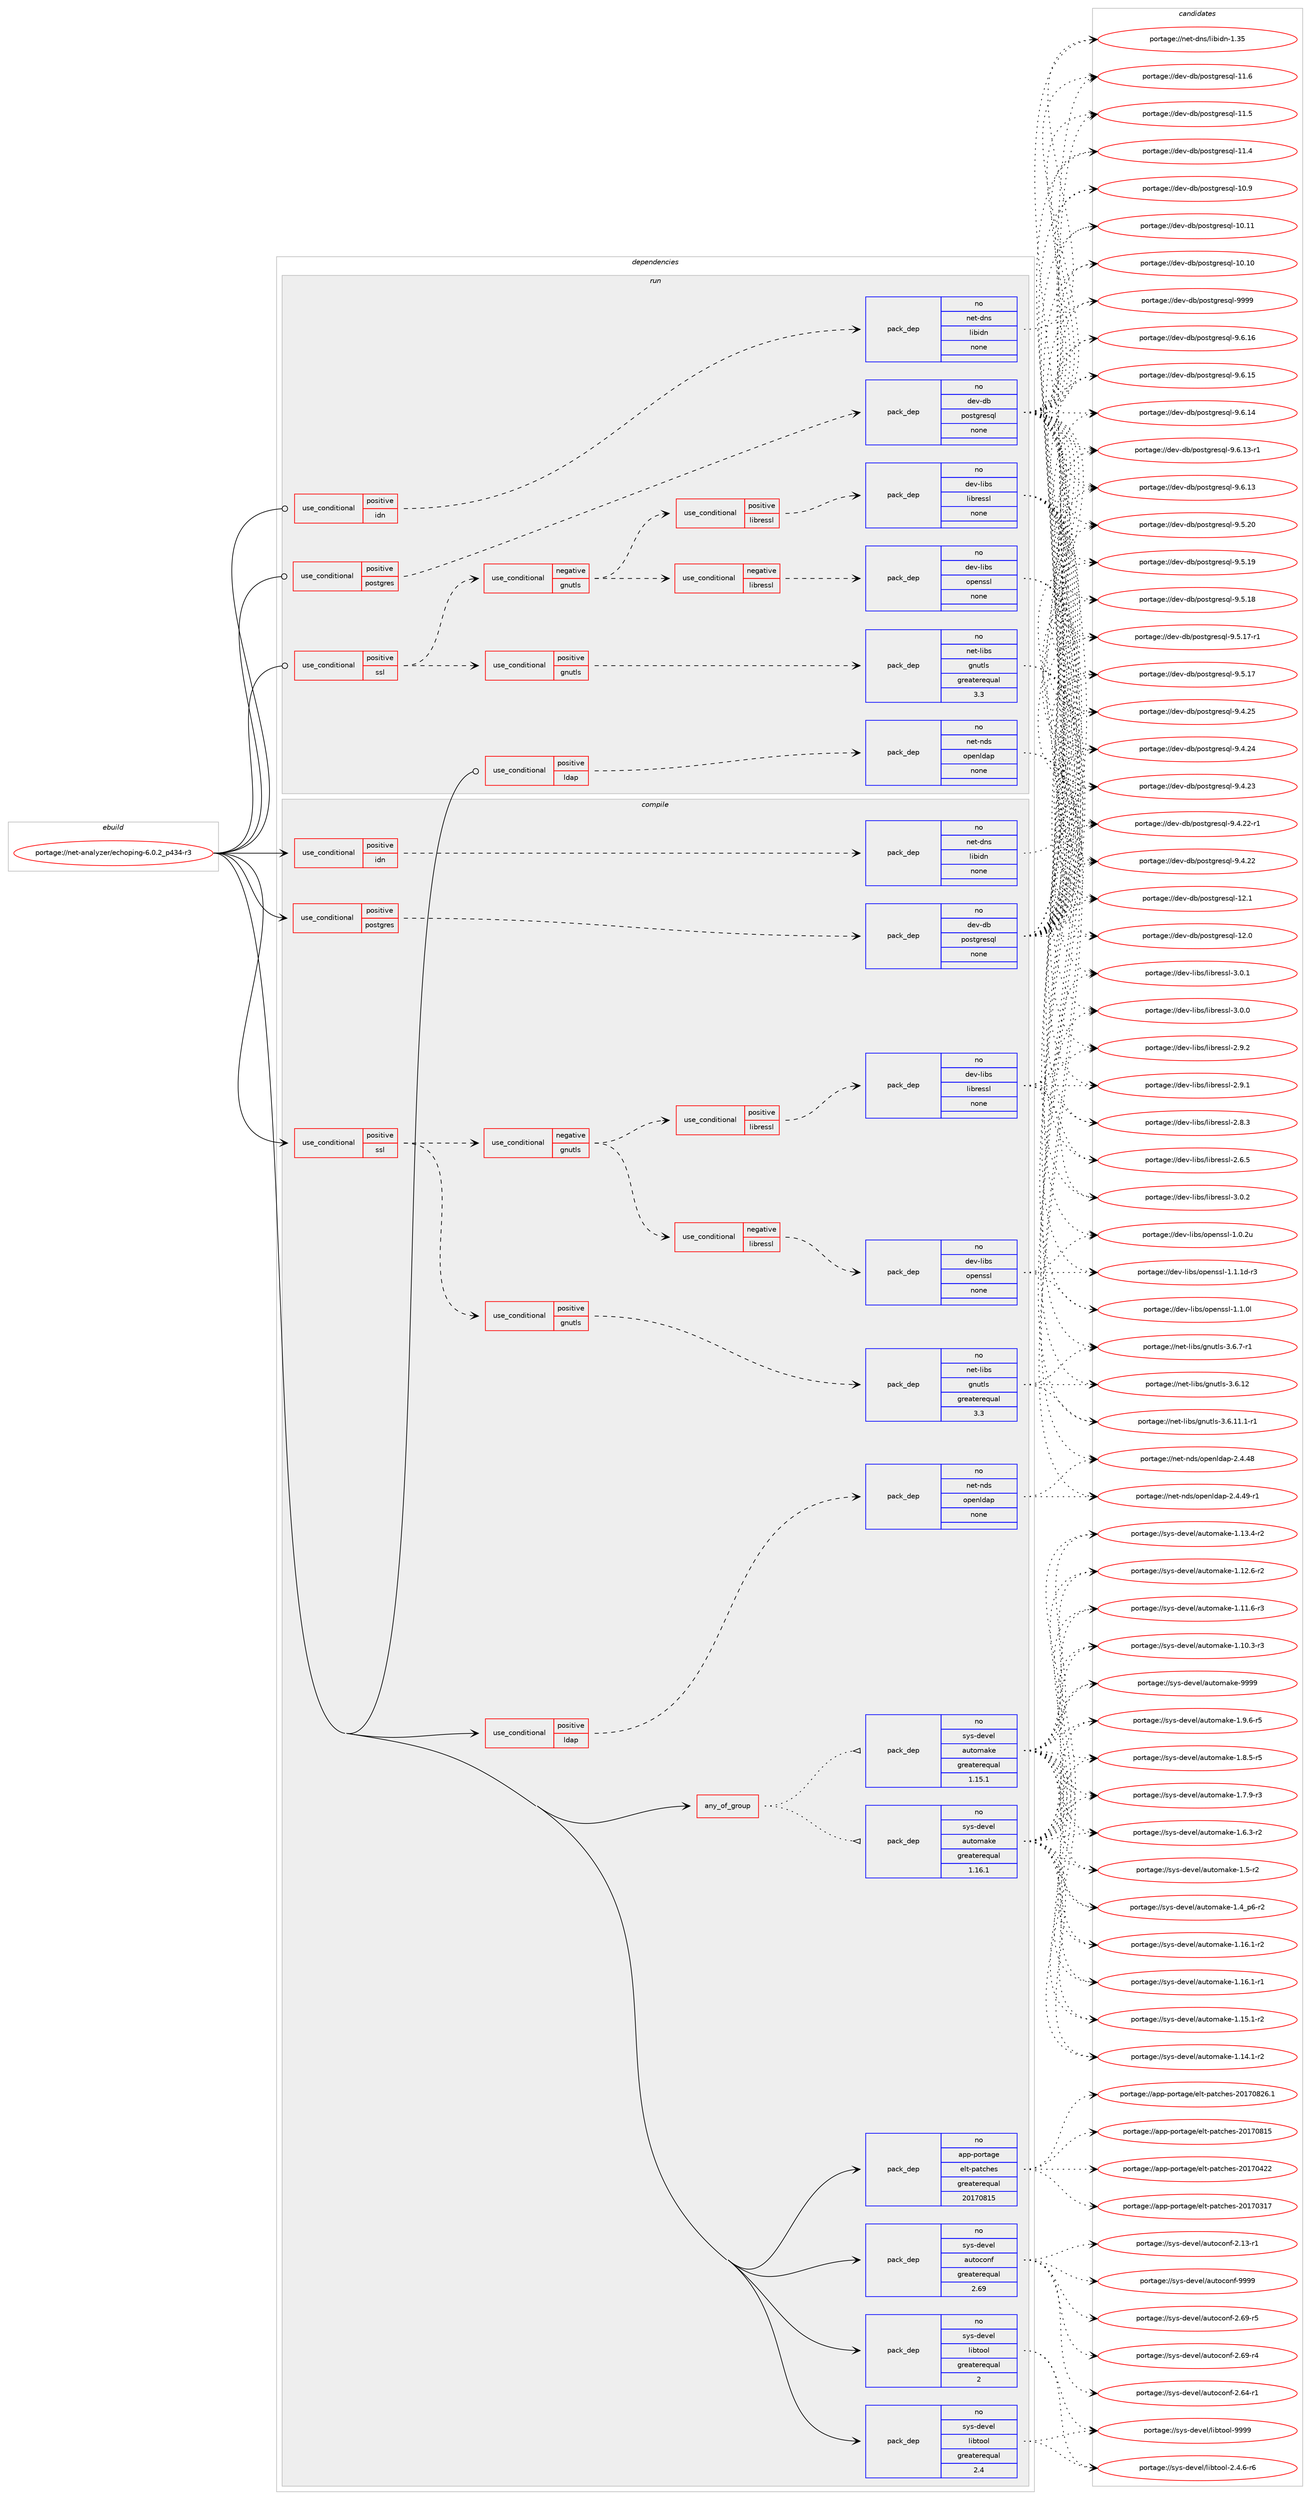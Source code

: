 digraph prolog {

# *************
# Graph options
# *************

newrank=true;
concentrate=true;
compound=true;
graph [rankdir=LR,fontname=Helvetica,fontsize=10,ranksep=1.5];#, ranksep=2.5, nodesep=0.2];
edge  [arrowhead=vee];
node  [fontname=Helvetica,fontsize=10];

# **********
# The ebuild
# **********

subgraph cluster_leftcol {
color=gray;
rank=same;
label=<<i>ebuild</i>>;
id [label="portage://net-analyzer/echoping-6.0.2_p434-r3", color=red, width=4, href="../net-analyzer/echoping-6.0.2_p434-r3.svg"];
}

# ****************
# The dependencies
# ****************

subgraph cluster_midcol {
color=gray;
label=<<i>dependencies</i>>;
subgraph cluster_compile {
fillcolor="#eeeeee";
style=filled;
label=<<i>compile</i>>;
subgraph any2492 {
dependency163246 [label=<<TABLE BORDER="0" CELLBORDER="1" CELLSPACING="0" CELLPADDING="4"><TR><TD CELLPADDING="10">any_of_group</TD></TR></TABLE>>, shape=none, color=red];subgraph pack123576 {
dependency163247 [label=<<TABLE BORDER="0" CELLBORDER="1" CELLSPACING="0" CELLPADDING="4" WIDTH="220"><TR><TD ROWSPAN="6" CELLPADDING="30">pack_dep</TD></TR><TR><TD WIDTH="110">no</TD></TR><TR><TD>sys-devel</TD></TR><TR><TD>automake</TD></TR><TR><TD>greaterequal</TD></TR><TR><TD>1.16.1</TD></TR></TABLE>>, shape=none, color=blue];
}
dependency163246:e -> dependency163247:w [weight=20,style="dotted",arrowhead="oinv"];
subgraph pack123577 {
dependency163248 [label=<<TABLE BORDER="0" CELLBORDER="1" CELLSPACING="0" CELLPADDING="4" WIDTH="220"><TR><TD ROWSPAN="6" CELLPADDING="30">pack_dep</TD></TR><TR><TD WIDTH="110">no</TD></TR><TR><TD>sys-devel</TD></TR><TR><TD>automake</TD></TR><TR><TD>greaterequal</TD></TR><TR><TD>1.15.1</TD></TR></TABLE>>, shape=none, color=blue];
}
dependency163246:e -> dependency163248:w [weight=20,style="dotted",arrowhead="oinv"];
}
id:e -> dependency163246:w [weight=20,style="solid",arrowhead="vee"];
subgraph cond37026 {
dependency163249 [label=<<TABLE BORDER="0" CELLBORDER="1" CELLSPACING="0" CELLPADDING="4"><TR><TD ROWSPAN="3" CELLPADDING="10">use_conditional</TD></TR><TR><TD>positive</TD></TR><TR><TD>idn</TD></TR></TABLE>>, shape=none, color=red];
subgraph pack123578 {
dependency163250 [label=<<TABLE BORDER="0" CELLBORDER="1" CELLSPACING="0" CELLPADDING="4" WIDTH="220"><TR><TD ROWSPAN="6" CELLPADDING="30">pack_dep</TD></TR><TR><TD WIDTH="110">no</TD></TR><TR><TD>net-dns</TD></TR><TR><TD>libidn</TD></TR><TR><TD>none</TD></TR><TR><TD></TD></TR></TABLE>>, shape=none, color=blue];
}
dependency163249:e -> dependency163250:w [weight=20,style="dashed",arrowhead="vee"];
}
id:e -> dependency163249:w [weight=20,style="solid",arrowhead="vee"];
subgraph cond37027 {
dependency163251 [label=<<TABLE BORDER="0" CELLBORDER="1" CELLSPACING="0" CELLPADDING="4"><TR><TD ROWSPAN="3" CELLPADDING="10">use_conditional</TD></TR><TR><TD>positive</TD></TR><TR><TD>ldap</TD></TR></TABLE>>, shape=none, color=red];
subgraph pack123579 {
dependency163252 [label=<<TABLE BORDER="0" CELLBORDER="1" CELLSPACING="0" CELLPADDING="4" WIDTH="220"><TR><TD ROWSPAN="6" CELLPADDING="30">pack_dep</TD></TR><TR><TD WIDTH="110">no</TD></TR><TR><TD>net-nds</TD></TR><TR><TD>openldap</TD></TR><TR><TD>none</TD></TR><TR><TD></TD></TR></TABLE>>, shape=none, color=blue];
}
dependency163251:e -> dependency163252:w [weight=20,style="dashed",arrowhead="vee"];
}
id:e -> dependency163251:w [weight=20,style="solid",arrowhead="vee"];
subgraph cond37028 {
dependency163253 [label=<<TABLE BORDER="0" CELLBORDER="1" CELLSPACING="0" CELLPADDING="4"><TR><TD ROWSPAN="3" CELLPADDING="10">use_conditional</TD></TR><TR><TD>positive</TD></TR><TR><TD>postgres</TD></TR></TABLE>>, shape=none, color=red];
subgraph pack123580 {
dependency163254 [label=<<TABLE BORDER="0" CELLBORDER="1" CELLSPACING="0" CELLPADDING="4" WIDTH="220"><TR><TD ROWSPAN="6" CELLPADDING="30">pack_dep</TD></TR><TR><TD WIDTH="110">no</TD></TR><TR><TD>dev-db</TD></TR><TR><TD>postgresql</TD></TR><TR><TD>none</TD></TR><TR><TD></TD></TR></TABLE>>, shape=none, color=blue];
}
dependency163253:e -> dependency163254:w [weight=20,style="dashed",arrowhead="vee"];
}
id:e -> dependency163253:w [weight=20,style="solid",arrowhead="vee"];
subgraph cond37029 {
dependency163255 [label=<<TABLE BORDER="0" CELLBORDER="1" CELLSPACING="0" CELLPADDING="4"><TR><TD ROWSPAN="3" CELLPADDING="10">use_conditional</TD></TR><TR><TD>positive</TD></TR><TR><TD>ssl</TD></TR></TABLE>>, shape=none, color=red];
subgraph cond37030 {
dependency163256 [label=<<TABLE BORDER="0" CELLBORDER="1" CELLSPACING="0" CELLPADDING="4"><TR><TD ROWSPAN="3" CELLPADDING="10">use_conditional</TD></TR><TR><TD>positive</TD></TR><TR><TD>gnutls</TD></TR></TABLE>>, shape=none, color=red];
subgraph pack123581 {
dependency163257 [label=<<TABLE BORDER="0" CELLBORDER="1" CELLSPACING="0" CELLPADDING="4" WIDTH="220"><TR><TD ROWSPAN="6" CELLPADDING="30">pack_dep</TD></TR><TR><TD WIDTH="110">no</TD></TR><TR><TD>net-libs</TD></TR><TR><TD>gnutls</TD></TR><TR><TD>greaterequal</TD></TR><TR><TD>3.3</TD></TR></TABLE>>, shape=none, color=blue];
}
dependency163256:e -> dependency163257:w [weight=20,style="dashed",arrowhead="vee"];
}
dependency163255:e -> dependency163256:w [weight=20,style="dashed",arrowhead="vee"];
subgraph cond37031 {
dependency163258 [label=<<TABLE BORDER="0" CELLBORDER="1" CELLSPACING="0" CELLPADDING="4"><TR><TD ROWSPAN="3" CELLPADDING="10">use_conditional</TD></TR><TR><TD>negative</TD></TR><TR><TD>gnutls</TD></TR></TABLE>>, shape=none, color=red];
subgraph cond37032 {
dependency163259 [label=<<TABLE BORDER="0" CELLBORDER="1" CELLSPACING="0" CELLPADDING="4"><TR><TD ROWSPAN="3" CELLPADDING="10">use_conditional</TD></TR><TR><TD>negative</TD></TR><TR><TD>libressl</TD></TR></TABLE>>, shape=none, color=red];
subgraph pack123582 {
dependency163260 [label=<<TABLE BORDER="0" CELLBORDER="1" CELLSPACING="0" CELLPADDING="4" WIDTH="220"><TR><TD ROWSPAN="6" CELLPADDING="30">pack_dep</TD></TR><TR><TD WIDTH="110">no</TD></TR><TR><TD>dev-libs</TD></TR><TR><TD>openssl</TD></TR><TR><TD>none</TD></TR><TR><TD></TD></TR></TABLE>>, shape=none, color=blue];
}
dependency163259:e -> dependency163260:w [weight=20,style="dashed",arrowhead="vee"];
}
dependency163258:e -> dependency163259:w [weight=20,style="dashed",arrowhead="vee"];
subgraph cond37033 {
dependency163261 [label=<<TABLE BORDER="0" CELLBORDER="1" CELLSPACING="0" CELLPADDING="4"><TR><TD ROWSPAN="3" CELLPADDING="10">use_conditional</TD></TR><TR><TD>positive</TD></TR><TR><TD>libressl</TD></TR></TABLE>>, shape=none, color=red];
subgraph pack123583 {
dependency163262 [label=<<TABLE BORDER="0" CELLBORDER="1" CELLSPACING="0" CELLPADDING="4" WIDTH="220"><TR><TD ROWSPAN="6" CELLPADDING="30">pack_dep</TD></TR><TR><TD WIDTH="110">no</TD></TR><TR><TD>dev-libs</TD></TR><TR><TD>libressl</TD></TR><TR><TD>none</TD></TR><TR><TD></TD></TR></TABLE>>, shape=none, color=blue];
}
dependency163261:e -> dependency163262:w [weight=20,style="dashed",arrowhead="vee"];
}
dependency163258:e -> dependency163261:w [weight=20,style="dashed",arrowhead="vee"];
}
dependency163255:e -> dependency163258:w [weight=20,style="dashed",arrowhead="vee"];
}
id:e -> dependency163255:w [weight=20,style="solid",arrowhead="vee"];
subgraph pack123584 {
dependency163263 [label=<<TABLE BORDER="0" CELLBORDER="1" CELLSPACING="0" CELLPADDING="4" WIDTH="220"><TR><TD ROWSPAN="6" CELLPADDING="30">pack_dep</TD></TR><TR><TD WIDTH="110">no</TD></TR><TR><TD>app-portage</TD></TR><TR><TD>elt-patches</TD></TR><TR><TD>greaterequal</TD></TR><TR><TD>20170815</TD></TR></TABLE>>, shape=none, color=blue];
}
id:e -> dependency163263:w [weight=20,style="solid",arrowhead="vee"];
subgraph pack123585 {
dependency163264 [label=<<TABLE BORDER="0" CELLBORDER="1" CELLSPACING="0" CELLPADDING="4" WIDTH="220"><TR><TD ROWSPAN="6" CELLPADDING="30">pack_dep</TD></TR><TR><TD WIDTH="110">no</TD></TR><TR><TD>sys-devel</TD></TR><TR><TD>autoconf</TD></TR><TR><TD>greaterequal</TD></TR><TR><TD>2.69</TD></TR></TABLE>>, shape=none, color=blue];
}
id:e -> dependency163264:w [weight=20,style="solid",arrowhead="vee"];
subgraph pack123586 {
dependency163265 [label=<<TABLE BORDER="0" CELLBORDER="1" CELLSPACING="0" CELLPADDING="4" WIDTH="220"><TR><TD ROWSPAN="6" CELLPADDING="30">pack_dep</TD></TR><TR><TD WIDTH="110">no</TD></TR><TR><TD>sys-devel</TD></TR><TR><TD>libtool</TD></TR><TR><TD>greaterequal</TD></TR><TR><TD>2</TD></TR></TABLE>>, shape=none, color=blue];
}
id:e -> dependency163265:w [weight=20,style="solid",arrowhead="vee"];
subgraph pack123587 {
dependency163266 [label=<<TABLE BORDER="0" CELLBORDER="1" CELLSPACING="0" CELLPADDING="4" WIDTH="220"><TR><TD ROWSPAN="6" CELLPADDING="30">pack_dep</TD></TR><TR><TD WIDTH="110">no</TD></TR><TR><TD>sys-devel</TD></TR><TR><TD>libtool</TD></TR><TR><TD>greaterequal</TD></TR><TR><TD>2.4</TD></TR></TABLE>>, shape=none, color=blue];
}
id:e -> dependency163266:w [weight=20,style="solid",arrowhead="vee"];
}
subgraph cluster_compileandrun {
fillcolor="#eeeeee";
style=filled;
label=<<i>compile and run</i>>;
}
subgraph cluster_run {
fillcolor="#eeeeee";
style=filled;
label=<<i>run</i>>;
subgraph cond37034 {
dependency163267 [label=<<TABLE BORDER="0" CELLBORDER="1" CELLSPACING="0" CELLPADDING="4"><TR><TD ROWSPAN="3" CELLPADDING="10">use_conditional</TD></TR><TR><TD>positive</TD></TR><TR><TD>idn</TD></TR></TABLE>>, shape=none, color=red];
subgraph pack123588 {
dependency163268 [label=<<TABLE BORDER="0" CELLBORDER="1" CELLSPACING="0" CELLPADDING="4" WIDTH="220"><TR><TD ROWSPAN="6" CELLPADDING="30">pack_dep</TD></TR><TR><TD WIDTH="110">no</TD></TR><TR><TD>net-dns</TD></TR><TR><TD>libidn</TD></TR><TR><TD>none</TD></TR><TR><TD></TD></TR></TABLE>>, shape=none, color=blue];
}
dependency163267:e -> dependency163268:w [weight=20,style="dashed",arrowhead="vee"];
}
id:e -> dependency163267:w [weight=20,style="solid",arrowhead="odot"];
subgraph cond37035 {
dependency163269 [label=<<TABLE BORDER="0" CELLBORDER="1" CELLSPACING="0" CELLPADDING="4"><TR><TD ROWSPAN="3" CELLPADDING="10">use_conditional</TD></TR><TR><TD>positive</TD></TR><TR><TD>ldap</TD></TR></TABLE>>, shape=none, color=red];
subgraph pack123589 {
dependency163270 [label=<<TABLE BORDER="0" CELLBORDER="1" CELLSPACING="0" CELLPADDING="4" WIDTH="220"><TR><TD ROWSPAN="6" CELLPADDING="30">pack_dep</TD></TR><TR><TD WIDTH="110">no</TD></TR><TR><TD>net-nds</TD></TR><TR><TD>openldap</TD></TR><TR><TD>none</TD></TR><TR><TD></TD></TR></TABLE>>, shape=none, color=blue];
}
dependency163269:e -> dependency163270:w [weight=20,style="dashed",arrowhead="vee"];
}
id:e -> dependency163269:w [weight=20,style="solid",arrowhead="odot"];
subgraph cond37036 {
dependency163271 [label=<<TABLE BORDER="0" CELLBORDER="1" CELLSPACING="0" CELLPADDING="4"><TR><TD ROWSPAN="3" CELLPADDING="10">use_conditional</TD></TR><TR><TD>positive</TD></TR><TR><TD>postgres</TD></TR></TABLE>>, shape=none, color=red];
subgraph pack123590 {
dependency163272 [label=<<TABLE BORDER="0" CELLBORDER="1" CELLSPACING="0" CELLPADDING="4" WIDTH="220"><TR><TD ROWSPAN="6" CELLPADDING="30">pack_dep</TD></TR><TR><TD WIDTH="110">no</TD></TR><TR><TD>dev-db</TD></TR><TR><TD>postgresql</TD></TR><TR><TD>none</TD></TR><TR><TD></TD></TR></TABLE>>, shape=none, color=blue];
}
dependency163271:e -> dependency163272:w [weight=20,style="dashed",arrowhead="vee"];
}
id:e -> dependency163271:w [weight=20,style="solid",arrowhead="odot"];
subgraph cond37037 {
dependency163273 [label=<<TABLE BORDER="0" CELLBORDER="1" CELLSPACING="0" CELLPADDING="4"><TR><TD ROWSPAN="3" CELLPADDING="10">use_conditional</TD></TR><TR><TD>positive</TD></TR><TR><TD>ssl</TD></TR></TABLE>>, shape=none, color=red];
subgraph cond37038 {
dependency163274 [label=<<TABLE BORDER="0" CELLBORDER="1" CELLSPACING="0" CELLPADDING="4"><TR><TD ROWSPAN="3" CELLPADDING="10">use_conditional</TD></TR><TR><TD>positive</TD></TR><TR><TD>gnutls</TD></TR></TABLE>>, shape=none, color=red];
subgraph pack123591 {
dependency163275 [label=<<TABLE BORDER="0" CELLBORDER="1" CELLSPACING="0" CELLPADDING="4" WIDTH="220"><TR><TD ROWSPAN="6" CELLPADDING="30">pack_dep</TD></TR><TR><TD WIDTH="110">no</TD></TR><TR><TD>net-libs</TD></TR><TR><TD>gnutls</TD></TR><TR><TD>greaterequal</TD></TR><TR><TD>3.3</TD></TR></TABLE>>, shape=none, color=blue];
}
dependency163274:e -> dependency163275:w [weight=20,style="dashed",arrowhead="vee"];
}
dependency163273:e -> dependency163274:w [weight=20,style="dashed",arrowhead="vee"];
subgraph cond37039 {
dependency163276 [label=<<TABLE BORDER="0" CELLBORDER="1" CELLSPACING="0" CELLPADDING="4"><TR><TD ROWSPAN="3" CELLPADDING="10">use_conditional</TD></TR><TR><TD>negative</TD></TR><TR><TD>gnutls</TD></TR></TABLE>>, shape=none, color=red];
subgraph cond37040 {
dependency163277 [label=<<TABLE BORDER="0" CELLBORDER="1" CELLSPACING="0" CELLPADDING="4"><TR><TD ROWSPAN="3" CELLPADDING="10">use_conditional</TD></TR><TR><TD>negative</TD></TR><TR><TD>libressl</TD></TR></TABLE>>, shape=none, color=red];
subgraph pack123592 {
dependency163278 [label=<<TABLE BORDER="0" CELLBORDER="1" CELLSPACING="0" CELLPADDING="4" WIDTH="220"><TR><TD ROWSPAN="6" CELLPADDING="30">pack_dep</TD></TR><TR><TD WIDTH="110">no</TD></TR><TR><TD>dev-libs</TD></TR><TR><TD>openssl</TD></TR><TR><TD>none</TD></TR><TR><TD></TD></TR></TABLE>>, shape=none, color=blue];
}
dependency163277:e -> dependency163278:w [weight=20,style="dashed",arrowhead="vee"];
}
dependency163276:e -> dependency163277:w [weight=20,style="dashed",arrowhead="vee"];
subgraph cond37041 {
dependency163279 [label=<<TABLE BORDER="0" CELLBORDER="1" CELLSPACING="0" CELLPADDING="4"><TR><TD ROWSPAN="3" CELLPADDING="10">use_conditional</TD></TR><TR><TD>positive</TD></TR><TR><TD>libressl</TD></TR></TABLE>>, shape=none, color=red];
subgraph pack123593 {
dependency163280 [label=<<TABLE BORDER="0" CELLBORDER="1" CELLSPACING="0" CELLPADDING="4" WIDTH="220"><TR><TD ROWSPAN="6" CELLPADDING="30">pack_dep</TD></TR><TR><TD WIDTH="110">no</TD></TR><TR><TD>dev-libs</TD></TR><TR><TD>libressl</TD></TR><TR><TD>none</TD></TR><TR><TD></TD></TR></TABLE>>, shape=none, color=blue];
}
dependency163279:e -> dependency163280:w [weight=20,style="dashed",arrowhead="vee"];
}
dependency163276:e -> dependency163279:w [weight=20,style="dashed",arrowhead="vee"];
}
dependency163273:e -> dependency163276:w [weight=20,style="dashed",arrowhead="vee"];
}
id:e -> dependency163273:w [weight=20,style="solid",arrowhead="odot"];
}
}

# **************
# The candidates
# **************

subgraph cluster_choices {
rank=same;
color=gray;
label=<<i>candidates</i>>;

subgraph choice123576 {
color=black;
nodesep=1;
choice115121115451001011181011084797117116111109971071014557575757 [label="portage://sys-devel/automake-9999", color=red, width=4,href="../sys-devel/automake-9999.svg"];
choice115121115451001011181011084797117116111109971071014549465746544511453 [label="portage://sys-devel/automake-1.9.6-r5", color=red, width=4,href="../sys-devel/automake-1.9.6-r5.svg"];
choice115121115451001011181011084797117116111109971071014549465646534511453 [label="portage://sys-devel/automake-1.8.5-r5", color=red, width=4,href="../sys-devel/automake-1.8.5-r5.svg"];
choice115121115451001011181011084797117116111109971071014549465546574511451 [label="portage://sys-devel/automake-1.7.9-r3", color=red, width=4,href="../sys-devel/automake-1.7.9-r3.svg"];
choice115121115451001011181011084797117116111109971071014549465446514511450 [label="portage://sys-devel/automake-1.6.3-r2", color=red, width=4,href="../sys-devel/automake-1.6.3-r2.svg"];
choice11512111545100101118101108479711711611110997107101454946534511450 [label="portage://sys-devel/automake-1.5-r2", color=red, width=4,href="../sys-devel/automake-1.5-r2.svg"];
choice115121115451001011181011084797117116111109971071014549465295112544511450 [label="portage://sys-devel/automake-1.4_p6-r2", color=red, width=4,href="../sys-devel/automake-1.4_p6-r2.svg"];
choice11512111545100101118101108479711711611110997107101454946495446494511450 [label="portage://sys-devel/automake-1.16.1-r2", color=red, width=4,href="../sys-devel/automake-1.16.1-r2.svg"];
choice11512111545100101118101108479711711611110997107101454946495446494511449 [label="portage://sys-devel/automake-1.16.1-r1", color=red, width=4,href="../sys-devel/automake-1.16.1-r1.svg"];
choice11512111545100101118101108479711711611110997107101454946495346494511450 [label="portage://sys-devel/automake-1.15.1-r2", color=red, width=4,href="../sys-devel/automake-1.15.1-r2.svg"];
choice11512111545100101118101108479711711611110997107101454946495246494511450 [label="portage://sys-devel/automake-1.14.1-r2", color=red, width=4,href="../sys-devel/automake-1.14.1-r2.svg"];
choice11512111545100101118101108479711711611110997107101454946495146524511450 [label="portage://sys-devel/automake-1.13.4-r2", color=red, width=4,href="../sys-devel/automake-1.13.4-r2.svg"];
choice11512111545100101118101108479711711611110997107101454946495046544511450 [label="portage://sys-devel/automake-1.12.6-r2", color=red, width=4,href="../sys-devel/automake-1.12.6-r2.svg"];
choice11512111545100101118101108479711711611110997107101454946494946544511451 [label="portage://sys-devel/automake-1.11.6-r3", color=red, width=4,href="../sys-devel/automake-1.11.6-r3.svg"];
choice11512111545100101118101108479711711611110997107101454946494846514511451 [label="portage://sys-devel/automake-1.10.3-r3", color=red, width=4,href="../sys-devel/automake-1.10.3-r3.svg"];
dependency163247:e -> choice115121115451001011181011084797117116111109971071014557575757:w [style=dotted,weight="100"];
dependency163247:e -> choice115121115451001011181011084797117116111109971071014549465746544511453:w [style=dotted,weight="100"];
dependency163247:e -> choice115121115451001011181011084797117116111109971071014549465646534511453:w [style=dotted,weight="100"];
dependency163247:e -> choice115121115451001011181011084797117116111109971071014549465546574511451:w [style=dotted,weight="100"];
dependency163247:e -> choice115121115451001011181011084797117116111109971071014549465446514511450:w [style=dotted,weight="100"];
dependency163247:e -> choice11512111545100101118101108479711711611110997107101454946534511450:w [style=dotted,weight="100"];
dependency163247:e -> choice115121115451001011181011084797117116111109971071014549465295112544511450:w [style=dotted,weight="100"];
dependency163247:e -> choice11512111545100101118101108479711711611110997107101454946495446494511450:w [style=dotted,weight="100"];
dependency163247:e -> choice11512111545100101118101108479711711611110997107101454946495446494511449:w [style=dotted,weight="100"];
dependency163247:e -> choice11512111545100101118101108479711711611110997107101454946495346494511450:w [style=dotted,weight="100"];
dependency163247:e -> choice11512111545100101118101108479711711611110997107101454946495246494511450:w [style=dotted,weight="100"];
dependency163247:e -> choice11512111545100101118101108479711711611110997107101454946495146524511450:w [style=dotted,weight="100"];
dependency163247:e -> choice11512111545100101118101108479711711611110997107101454946495046544511450:w [style=dotted,weight="100"];
dependency163247:e -> choice11512111545100101118101108479711711611110997107101454946494946544511451:w [style=dotted,weight="100"];
dependency163247:e -> choice11512111545100101118101108479711711611110997107101454946494846514511451:w [style=dotted,weight="100"];
}
subgraph choice123577 {
color=black;
nodesep=1;
choice115121115451001011181011084797117116111109971071014557575757 [label="portage://sys-devel/automake-9999", color=red, width=4,href="../sys-devel/automake-9999.svg"];
choice115121115451001011181011084797117116111109971071014549465746544511453 [label="portage://sys-devel/automake-1.9.6-r5", color=red, width=4,href="../sys-devel/automake-1.9.6-r5.svg"];
choice115121115451001011181011084797117116111109971071014549465646534511453 [label="portage://sys-devel/automake-1.8.5-r5", color=red, width=4,href="../sys-devel/automake-1.8.5-r5.svg"];
choice115121115451001011181011084797117116111109971071014549465546574511451 [label="portage://sys-devel/automake-1.7.9-r3", color=red, width=4,href="../sys-devel/automake-1.7.9-r3.svg"];
choice115121115451001011181011084797117116111109971071014549465446514511450 [label="portage://sys-devel/automake-1.6.3-r2", color=red, width=4,href="../sys-devel/automake-1.6.3-r2.svg"];
choice11512111545100101118101108479711711611110997107101454946534511450 [label="portage://sys-devel/automake-1.5-r2", color=red, width=4,href="../sys-devel/automake-1.5-r2.svg"];
choice115121115451001011181011084797117116111109971071014549465295112544511450 [label="portage://sys-devel/automake-1.4_p6-r2", color=red, width=4,href="../sys-devel/automake-1.4_p6-r2.svg"];
choice11512111545100101118101108479711711611110997107101454946495446494511450 [label="portage://sys-devel/automake-1.16.1-r2", color=red, width=4,href="../sys-devel/automake-1.16.1-r2.svg"];
choice11512111545100101118101108479711711611110997107101454946495446494511449 [label="portage://sys-devel/automake-1.16.1-r1", color=red, width=4,href="../sys-devel/automake-1.16.1-r1.svg"];
choice11512111545100101118101108479711711611110997107101454946495346494511450 [label="portage://sys-devel/automake-1.15.1-r2", color=red, width=4,href="../sys-devel/automake-1.15.1-r2.svg"];
choice11512111545100101118101108479711711611110997107101454946495246494511450 [label="portage://sys-devel/automake-1.14.1-r2", color=red, width=4,href="../sys-devel/automake-1.14.1-r2.svg"];
choice11512111545100101118101108479711711611110997107101454946495146524511450 [label="portage://sys-devel/automake-1.13.4-r2", color=red, width=4,href="../sys-devel/automake-1.13.4-r2.svg"];
choice11512111545100101118101108479711711611110997107101454946495046544511450 [label="portage://sys-devel/automake-1.12.6-r2", color=red, width=4,href="../sys-devel/automake-1.12.6-r2.svg"];
choice11512111545100101118101108479711711611110997107101454946494946544511451 [label="portage://sys-devel/automake-1.11.6-r3", color=red, width=4,href="../sys-devel/automake-1.11.6-r3.svg"];
choice11512111545100101118101108479711711611110997107101454946494846514511451 [label="portage://sys-devel/automake-1.10.3-r3", color=red, width=4,href="../sys-devel/automake-1.10.3-r3.svg"];
dependency163248:e -> choice115121115451001011181011084797117116111109971071014557575757:w [style=dotted,weight="100"];
dependency163248:e -> choice115121115451001011181011084797117116111109971071014549465746544511453:w [style=dotted,weight="100"];
dependency163248:e -> choice115121115451001011181011084797117116111109971071014549465646534511453:w [style=dotted,weight="100"];
dependency163248:e -> choice115121115451001011181011084797117116111109971071014549465546574511451:w [style=dotted,weight="100"];
dependency163248:e -> choice115121115451001011181011084797117116111109971071014549465446514511450:w [style=dotted,weight="100"];
dependency163248:e -> choice11512111545100101118101108479711711611110997107101454946534511450:w [style=dotted,weight="100"];
dependency163248:e -> choice115121115451001011181011084797117116111109971071014549465295112544511450:w [style=dotted,weight="100"];
dependency163248:e -> choice11512111545100101118101108479711711611110997107101454946495446494511450:w [style=dotted,weight="100"];
dependency163248:e -> choice11512111545100101118101108479711711611110997107101454946495446494511449:w [style=dotted,weight="100"];
dependency163248:e -> choice11512111545100101118101108479711711611110997107101454946495346494511450:w [style=dotted,weight="100"];
dependency163248:e -> choice11512111545100101118101108479711711611110997107101454946495246494511450:w [style=dotted,weight="100"];
dependency163248:e -> choice11512111545100101118101108479711711611110997107101454946495146524511450:w [style=dotted,weight="100"];
dependency163248:e -> choice11512111545100101118101108479711711611110997107101454946495046544511450:w [style=dotted,weight="100"];
dependency163248:e -> choice11512111545100101118101108479711711611110997107101454946494946544511451:w [style=dotted,weight="100"];
dependency163248:e -> choice11512111545100101118101108479711711611110997107101454946494846514511451:w [style=dotted,weight="100"];
}
subgraph choice123578 {
color=black;
nodesep=1;
choice1101011164510011011547108105981051001104549465153 [label="portage://net-dns/libidn-1.35", color=red, width=4,href="../net-dns/libidn-1.35.svg"];
dependency163250:e -> choice1101011164510011011547108105981051001104549465153:w [style=dotted,weight="100"];
}
subgraph choice123579 {
color=black;
nodesep=1;
choice110101116451101001154711111210111010810097112455046524652574511449 [label="portage://net-nds/openldap-2.4.49-r1", color=red, width=4,href="../net-nds/openldap-2.4.49-r1.svg"];
choice11010111645110100115471111121011101081009711245504652465256 [label="portage://net-nds/openldap-2.4.48", color=red, width=4,href="../net-nds/openldap-2.4.48.svg"];
dependency163252:e -> choice110101116451101001154711111210111010810097112455046524652574511449:w [style=dotted,weight="100"];
dependency163252:e -> choice11010111645110100115471111121011101081009711245504652465256:w [style=dotted,weight="100"];
}
subgraph choice123580 {
color=black;
nodesep=1;
choice1001011184510098471121111151161031141011151131084557575757 [label="portage://dev-db/postgresql-9999", color=red, width=4,href="../dev-db/postgresql-9999.svg"];
choice10010111845100984711211111511610311410111511310845574654464954 [label="portage://dev-db/postgresql-9.6.16", color=red, width=4,href="../dev-db/postgresql-9.6.16.svg"];
choice10010111845100984711211111511610311410111511310845574654464953 [label="portage://dev-db/postgresql-9.6.15", color=red, width=4,href="../dev-db/postgresql-9.6.15.svg"];
choice10010111845100984711211111511610311410111511310845574654464952 [label="portage://dev-db/postgresql-9.6.14", color=red, width=4,href="../dev-db/postgresql-9.6.14.svg"];
choice100101118451009847112111115116103114101115113108455746544649514511449 [label="portage://dev-db/postgresql-9.6.13-r1", color=red, width=4,href="../dev-db/postgresql-9.6.13-r1.svg"];
choice10010111845100984711211111511610311410111511310845574654464951 [label="portage://dev-db/postgresql-9.6.13", color=red, width=4,href="../dev-db/postgresql-9.6.13.svg"];
choice10010111845100984711211111511610311410111511310845574653465048 [label="portage://dev-db/postgresql-9.5.20", color=red, width=4,href="../dev-db/postgresql-9.5.20.svg"];
choice10010111845100984711211111511610311410111511310845574653464957 [label="portage://dev-db/postgresql-9.5.19", color=red, width=4,href="../dev-db/postgresql-9.5.19.svg"];
choice10010111845100984711211111511610311410111511310845574653464956 [label="portage://dev-db/postgresql-9.5.18", color=red, width=4,href="../dev-db/postgresql-9.5.18.svg"];
choice100101118451009847112111115116103114101115113108455746534649554511449 [label="portage://dev-db/postgresql-9.5.17-r1", color=red, width=4,href="../dev-db/postgresql-9.5.17-r1.svg"];
choice10010111845100984711211111511610311410111511310845574653464955 [label="portage://dev-db/postgresql-9.5.17", color=red, width=4,href="../dev-db/postgresql-9.5.17.svg"];
choice10010111845100984711211111511610311410111511310845574652465053 [label="portage://dev-db/postgresql-9.4.25", color=red, width=4,href="../dev-db/postgresql-9.4.25.svg"];
choice10010111845100984711211111511610311410111511310845574652465052 [label="portage://dev-db/postgresql-9.4.24", color=red, width=4,href="../dev-db/postgresql-9.4.24.svg"];
choice10010111845100984711211111511610311410111511310845574652465051 [label="portage://dev-db/postgresql-9.4.23", color=red, width=4,href="../dev-db/postgresql-9.4.23.svg"];
choice100101118451009847112111115116103114101115113108455746524650504511449 [label="portage://dev-db/postgresql-9.4.22-r1", color=red, width=4,href="../dev-db/postgresql-9.4.22-r1.svg"];
choice10010111845100984711211111511610311410111511310845574652465050 [label="portage://dev-db/postgresql-9.4.22", color=red, width=4,href="../dev-db/postgresql-9.4.22.svg"];
choice1001011184510098471121111151161031141011151131084549504649 [label="portage://dev-db/postgresql-12.1", color=red, width=4,href="../dev-db/postgresql-12.1.svg"];
choice1001011184510098471121111151161031141011151131084549504648 [label="portage://dev-db/postgresql-12.0", color=red, width=4,href="../dev-db/postgresql-12.0.svg"];
choice1001011184510098471121111151161031141011151131084549494654 [label="portage://dev-db/postgresql-11.6", color=red, width=4,href="../dev-db/postgresql-11.6.svg"];
choice1001011184510098471121111151161031141011151131084549494653 [label="portage://dev-db/postgresql-11.5", color=red, width=4,href="../dev-db/postgresql-11.5.svg"];
choice1001011184510098471121111151161031141011151131084549494652 [label="portage://dev-db/postgresql-11.4", color=red, width=4,href="../dev-db/postgresql-11.4.svg"];
choice1001011184510098471121111151161031141011151131084549484657 [label="portage://dev-db/postgresql-10.9", color=red, width=4,href="../dev-db/postgresql-10.9.svg"];
choice100101118451009847112111115116103114101115113108454948464949 [label="portage://dev-db/postgresql-10.11", color=red, width=4,href="../dev-db/postgresql-10.11.svg"];
choice100101118451009847112111115116103114101115113108454948464948 [label="portage://dev-db/postgresql-10.10", color=red, width=4,href="../dev-db/postgresql-10.10.svg"];
dependency163254:e -> choice1001011184510098471121111151161031141011151131084557575757:w [style=dotted,weight="100"];
dependency163254:e -> choice10010111845100984711211111511610311410111511310845574654464954:w [style=dotted,weight="100"];
dependency163254:e -> choice10010111845100984711211111511610311410111511310845574654464953:w [style=dotted,weight="100"];
dependency163254:e -> choice10010111845100984711211111511610311410111511310845574654464952:w [style=dotted,weight="100"];
dependency163254:e -> choice100101118451009847112111115116103114101115113108455746544649514511449:w [style=dotted,weight="100"];
dependency163254:e -> choice10010111845100984711211111511610311410111511310845574654464951:w [style=dotted,weight="100"];
dependency163254:e -> choice10010111845100984711211111511610311410111511310845574653465048:w [style=dotted,weight="100"];
dependency163254:e -> choice10010111845100984711211111511610311410111511310845574653464957:w [style=dotted,weight="100"];
dependency163254:e -> choice10010111845100984711211111511610311410111511310845574653464956:w [style=dotted,weight="100"];
dependency163254:e -> choice100101118451009847112111115116103114101115113108455746534649554511449:w [style=dotted,weight="100"];
dependency163254:e -> choice10010111845100984711211111511610311410111511310845574653464955:w [style=dotted,weight="100"];
dependency163254:e -> choice10010111845100984711211111511610311410111511310845574652465053:w [style=dotted,weight="100"];
dependency163254:e -> choice10010111845100984711211111511610311410111511310845574652465052:w [style=dotted,weight="100"];
dependency163254:e -> choice10010111845100984711211111511610311410111511310845574652465051:w [style=dotted,weight="100"];
dependency163254:e -> choice100101118451009847112111115116103114101115113108455746524650504511449:w [style=dotted,weight="100"];
dependency163254:e -> choice10010111845100984711211111511610311410111511310845574652465050:w [style=dotted,weight="100"];
dependency163254:e -> choice1001011184510098471121111151161031141011151131084549504649:w [style=dotted,weight="100"];
dependency163254:e -> choice1001011184510098471121111151161031141011151131084549504648:w [style=dotted,weight="100"];
dependency163254:e -> choice1001011184510098471121111151161031141011151131084549494654:w [style=dotted,weight="100"];
dependency163254:e -> choice1001011184510098471121111151161031141011151131084549494653:w [style=dotted,weight="100"];
dependency163254:e -> choice1001011184510098471121111151161031141011151131084549494652:w [style=dotted,weight="100"];
dependency163254:e -> choice1001011184510098471121111151161031141011151131084549484657:w [style=dotted,weight="100"];
dependency163254:e -> choice100101118451009847112111115116103114101115113108454948464949:w [style=dotted,weight="100"];
dependency163254:e -> choice100101118451009847112111115116103114101115113108454948464948:w [style=dotted,weight="100"];
}
subgraph choice123581 {
color=black;
nodesep=1;
choice1101011164510810598115471031101171161081154551465446554511449 [label="portage://net-libs/gnutls-3.6.7-r1", color=red, width=4,href="../net-libs/gnutls-3.6.7-r1.svg"];
choice11010111645108105981154710311011711610811545514654464950 [label="portage://net-libs/gnutls-3.6.12", color=red, width=4,href="../net-libs/gnutls-3.6.12.svg"];
choice1101011164510810598115471031101171161081154551465446494946494511449 [label="portage://net-libs/gnutls-3.6.11.1-r1", color=red, width=4,href="../net-libs/gnutls-3.6.11.1-r1.svg"];
dependency163257:e -> choice1101011164510810598115471031101171161081154551465446554511449:w [style=dotted,weight="100"];
dependency163257:e -> choice11010111645108105981154710311011711610811545514654464950:w [style=dotted,weight="100"];
dependency163257:e -> choice1101011164510810598115471031101171161081154551465446494946494511449:w [style=dotted,weight="100"];
}
subgraph choice123582 {
color=black;
nodesep=1;
choice1001011184510810598115471111121011101151151084549464946491004511451 [label="portage://dev-libs/openssl-1.1.1d-r3", color=red, width=4,href="../dev-libs/openssl-1.1.1d-r3.svg"];
choice100101118451081059811547111112101110115115108454946494648108 [label="portage://dev-libs/openssl-1.1.0l", color=red, width=4,href="../dev-libs/openssl-1.1.0l.svg"];
choice100101118451081059811547111112101110115115108454946484650117 [label="portage://dev-libs/openssl-1.0.2u", color=red, width=4,href="../dev-libs/openssl-1.0.2u.svg"];
dependency163260:e -> choice1001011184510810598115471111121011101151151084549464946491004511451:w [style=dotted,weight="100"];
dependency163260:e -> choice100101118451081059811547111112101110115115108454946494648108:w [style=dotted,weight="100"];
dependency163260:e -> choice100101118451081059811547111112101110115115108454946484650117:w [style=dotted,weight="100"];
}
subgraph choice123583 {
color=black;
nodesep=1;
choice10010111845108105981154710810598114101115115108455146484650 [label="portage://dev-libs/libressl-3.0.2", color=red, width=4,href="../dev-libs/libressl-3.0.2.svg"];
choice10010111845108105981154710810598114101115115108455146484649 [label="portage://dev-libs/libressl-3.0.1", color=red, width=4,href="../dev-libs/libressl-3.0.1.svg"];
choice10010111845108105981154710810598114101115115108455146484648 [label="portage://dev-libs/libressl-3.0.0", color=red, width=4,href="../dev-libs/libressl-3.0.0.svg"];
choice10010111845108105981154710810598114101115115108455046574650 [label="portage://dev-libs/libressl-2.9.2", color=red, width=4,href="../dev-libs/libressl-2.9.2.svg"];
choice10010111845108105981154710810598114101115115108455046574649 [label="portage://dev-libs/libressl-2.9.1", color=red, width=4,href="../dev-libs/libressl-2.9.1.svg"];
choice10010111845108105981154710810598114101115115108455046564651 [label="portage://dev-libs/libressl-2.8.3", color=red, width=4,href="../dev-libs/libressl-2.8.3.svg"];
choice10010111845108105981154710810598114101115115108455046544653 [label="portage://dev-libs/libressl-2.6.5", color=red, width=4,href="../dev-libs/libressl-2.6.5.svg"];
dependency163262:e -> choice10010111845108105981154710810598114101115115108455146484650:w [style=dotted,weight="100"];
dependency163262:e -> choice10010111845108105981154710810598114101115115108455146484649:w [style=dotted,weight="100"];
dependency163262:e -> choice10010111845108105981154710810598114101115115108455146484648:w [style=dotted,weight="100"];
dependency163262:e -> choice10010111845108105981154710810598114101115115108455046574650:w [style=dotted,weight="100"];
dependency163262:e -> choice10010111845108105981154710810598114101115115108455046574649:w [style=dotted,weight="100"];
dependency163262:e -> choice10010111845108105981154710810598114101115115108455046564651:w [style=dotted,weight="100"];
dependency163262:e -> choice10010111845108105981154710810598114101115115108455046544653:w [style=dotted,weight="100"];
}
subgraph choice123584 {
color=black;
nodesep=1;
choice971121124511211111411697103101471011081164511297116991041011154550484955485650544649 [label="portage://app-portage/elt-patches-20170826.1", color=red, width=4,href="../app-portage/elt-patches-20170826.1.svg"];
choice97112112451121111141169710310147101108116451129711699104101115455048495548564953 [label="portage://app-portage/elt-patches-20170815", color=red, width=4,href="../app-portage/elt-patches-20170815.svg"];
choice97112112451121111141169710310147101108116451129711699104101115455048495548525050 [label="portage://app-portage/elt-patches-20170422", color=red, width=4,href="../app-portage/elt-patches-20170422.svg"];
choice97112112451121111141169710310147101108116451129711699104101115455048495548514955 [label="portage://app-portage/elt-patches-20170317", color=red, width=4,href="../app-portage/elt-patches-20170317.svg"];
dependency163263:e -> choice971121124511211111411697103101471011081164511297116991041011154550484955485650544649:w [style=dotted,weight="100"];
dependency163263:e -> choice97112112451121111141169710310147101108116451129711699104101115455048495548564953:w [style=dotted,weight="100"];
dependency163263:e -> choice97112112451121111141169710310147101108116451129711699104101115455048495548525050:w [style=dotted,weight="100"];
dependency163263:e -> choice97112112451121111141169710310147101108116451129711699104101115455048495548514955:w [style=dotted,weight="100"];
}
subgraph choice123585 {
color=black;
nodesep=1;
choice115121115451001011181011084797117116111991111101024557575757 [label="portage://sys-devel/autoconf-9999", color=red, width=4,href="../sys-devel/autoconf-9999.svg"];
choice1151211154510010111810110847971171161119911111010245504654574511453 [label="portage://sys-devel/autoconf-2.69-r5", color=red, width=4,href="../sys-devel/autoconf-2.69-r5.svg"];
choice1151211154510010111810110847971171161119911111010245504654574511452 [label="portage://sys-devel/autoconf-2.69-r4", color=red, width=4,href="../sys-devel/autoconf-2.69-r4.svg"];
choice1151211154510010111810110847971171161119911111010245504654524511449 [label="portage://sys-devel/autoconf-2.64-r1", color=red, width=4,href="../sys-devel/autoconf-2.64-r1.svg"];
choice1151211154510010111810110847971171161119911111010245504649514511449 [label="portage://sys-devel/autoconf-2.13-r1", color=red, width=4,href="../sys-devel/autoconf-2.13-r1.svg"];
dependency163264:e -> choice115121115451001011181011084797117116111991111101024557575757:w [style=dotted,weight="100"];
dependency163264:e -> choice1151211154510010111810110847971171161119911111010245504654574511453:w [style=dotted,weight="100"];
dependency163264:e -> choice1151211154510010111810110847971171161119911111010245504654574511452:w [style=dotted,weight="100"];
dependency163264:e -> choice1151211154510010111810110847971171161119911111010245504654524511449:w [style=dotted,weight="100"];
dependency163264:e -> choice1151211154510010111810110847971171161119911111010245504649514511449:w [style=dotted,weight="100"];
}
subgraph choice123586 {
color=black;
nodesep=1;
choice1151211154510010111810110847108105981161111111084557575757 [label="portage://sys-devel/libtool-9999", color=red, width=4,href="../sys-devel/libtool-9999.svg"];
choice1151211154510010111810110847108105981161111111084550465246544511454 [label="portage://sys-devel/libtool-2.4.6-r6", color=red, width=4,href="../sys-devel/libtool-2.4.6-r6.svg"];
dependency163265:e -> choice1151211154510010111810110847108105981161111111084557575757:w [style=dotted,weight="100"];
dependency163265:e -> choice1151211154510010111810110847108105981161111111084550465246544511454:w [style=dotted,weight="100"];
}
subgraph choice123587 {
color=black;
nodesep=1;
choice1151211154510010111810110847108105981161111111084557575757 [label="portage://sys-devel/libtool-9999", color=red, width=4,href="../sys-devel/libtool-9999.svg"];
choice1151211154510010111810110847108105981161111111084550465246544511454 [label="portage://sys-devel/libtool-2.4.6-r6", color=red, width=4,href="../sys-devel/libtool-2.4.6-r6.svg"];
dependency163266:e -> choice1151211154510010111810110847108105981161111111084557575757:w [style=dotted,weight="100"];
dependency163266:e -> choice1151211154510010111810110847108105981161111111084550465246544511454:w [style=dotted,weight="100"];
}
subgraph choice123588 {
color=black;
nodesep=1;
choice1101011164510011011547108105981051001104549465153 [label="portage://net-dns/libidn-1.35", color=red, width=4,href="../net-dns/libidn-1.35.svg"];
dependency163268:e -> choice1101011164510011011547108105981051001104549465153:w [style=dotted,weight="100"];
}
subgraph choice123589 {
color=black;
nodesep=1;
choice110101116451101001154711111210111010810097112455046524652574511449 [label="portage://net-nds/openldap-2.4.49-r1", color=red, width=4,href="../net-nds/openldap-2.4.49-r1.svg"];
choice11010111645110100115471111121011101081009711245504652465256 [label="portage://net-nds/openldap-2.4.48", color=red, width=4,href="../net-nds/openldap-2.4.48.svg"];
dependency163270:e -> choice110101116451101001154711111210111010810097112455046524652574511449:w [style=dotted,weight="100"];
dependency163270:e -> choice11010111645110100115471111121011101081009711245504652465256:w [style=dotted,weight="100"];
}
subgraph choice123590 {
color=black;
nodesep=1;
choice1001011184510098471121111151161031141011151131084557575757 [label="portage://dev-db/postgresql-9999", color=red, width=4,href="../dev-db/postgresql-9999.svg"];
choice10010111845100984711211111511610311410111511310845574654464954 [label="portage://dev-db/postgresql-9.6.16", color=red, width=4,href="../dev-db/postgresql-9.6.16.svg"];
choice10010111845100984711211111511610311410111511310845574654464953 [label="portage://dev-db/postgresql-9.6.15", color=red, width=4,href="../dev-db/postgresql-9.6.15.svg"];
choice10010111845100984711211111511610311410111511310845574654464952 [label="portage://dev-db/postgresql-9.6.14", color=red, width=4,href="../dev-db/postgresql-9.6.14.svg"];
choice100101118451009847112111115116103114101115113108455746544649514511449 [label="portage://dev-db/postgresql-9.6.13-r1", color=red, width=4,href="../dev-db/postgresql-9.6.13-r1.svg"];
choice10010111845100984711211111511610311410111511310845574654464951 [label="portage://dev-db/postgresql-9.6.13", color=red, width=4,href="../dev-db/postgresql-9.6.13.svg"];
choice10010111845100984711211111511610311410111511310845574653465048 [label="portage://dev-db/postgresql-9.5.20", color=red, width=4,href="../dev-db/postgresql-9.5.20.svg"];
choice10010111845100984711211111511610311410111511310845574653464957 [label="portage://dev-db/postgresql-9.5.19", color=red, width=4,href="../dev-db/postgresql-9.5.19.svg"];
choice10010111845100984711211111511610311410111511310845574653464956 [label="portage://dev-db/postgresql-9.5.18", color=red, width=4,href="../dev-db/postgresql-9.5.18.svg"];
choice100101118451009847112111115116103114101115113108455746534649554511449 [label="portage://dev-db/postgresql-9.5.17-r1", color=red, width=4,href="../dev-db/postgresql-9.5.17-r1.svg"];
choice10010111845100984711211111511610311410111511310845574653464955 [label="portage://dev-db/postgresql-9.5.17", color=red, width=4,href="../dev-db/postgresql-9.5.17.svg"];
choice10010111845100984711211111511610311410111511310845574652465053 [label="portage://dev-db/postgresql-9.4.25", color=red, width=4,href="../dev-db/postgresql-9.4.25.svg"];
choice10010111845100984711211111511610311410111511310845574652465052 [label="portage://dev-db/postgresql-9.4.24", color=red, width=4,href="../dev-db/postgresql-9.4.24.svg"];
choice10010111845100984711211111511610311410111511310845574652465051 [label="portage://dev-db/postgresql-9.4.23", color=red, width=4,href="../dev-db/postgresql-9.4.23.svg"];
choice100101118451009847112111115116103114101115113108455746524650504511449 [label="portage://dev-db/postgresql-9.4.22-r1", color=red, width=4,href="../dev-db/postgresql-9.4.22-r1.svg"];
choice10010111845100984711211111511610311410111511310845574652465050 [label="portage://dev-db/postgresql-9.4.22", color=red, width=4,href="../dev-db/postgresql-9.4.22.svg"];
choice1001011184510098471121111151161031141011151131084549504649 [label="portage://dev-db/postgresql-12.1", color=red, width=4,href="../dev-db/postgresql-12.1.svg"];
choice1001011184510098471121111151161031141011151131084549504648 [label="portage://dev-db/postgresql-12.0", color=red, width=4,href="../dev-db/postgresql-12.0.svg"];
choice1001011184510098471121111151161031141011151131084549494654 [label="portage://dev-db/postgresql-11.6", color=red, width=4,href="../dev-db/postgresql-11.6.svg"];
choice1001011184510098471121111151161031141011151131084549494653 [label="portage://dev-db/postgresql-11.5", color=red, width=4,href="../dev-db/postgresql-11.5.svg"];
choice1001011184510098471121111151161031141011151131084549494652 [label="portage://dev-db/postgresql-11.4", color=red, width=4,href="../dev-db/postgresql-11.4.svg"];
choice1001011184510098471121111151161031141011151131084549484657 [label="portage://dev-db/postgresql-10.9", color=red, width=4,href="../dev-db/postgresql-10.9.svg"];
choice100101118451009847112111115116103114101115113108454948464949 [label="portage://dev-db/postgresql-10.11", color=red, width=4,href="../dev-db/postgresql-10.11.svg"];
choice100101118451009847112111115116103114101115113108454948464948 [label="portage://dev-db/postgresql-10.10", color=red, width=4,href="../dev-db/postgresql-10.10.svg"];
dependency163272:e -> choice1001011184510098471121111151161031141011151131084557575757:w [style=dotted,weight="100"];
dependency163272:e -> choice10010111845100984711211111511610311410111511310845574654464954:w [style=dotted,weight="100"];
dependency163272:e -> choice10010111845100984711211111511610311410111511310845574654464953:w [style=dotted,weight="100"];
dependency163272:e -> choice10010111845100984711211111511610311410111511310845574654464952:w [style=dotted,weight="100"];
dependency163272:e -> choice100101118451009847112111115116103114101115113108455746544649514511449:w [style=dotted,weight="100"];
dependency163272:e -> choice10010111845100984711211111511610311410111511310845574654464951:w [style=dotted,weight="100"];
dependency163272:e -> choice10010111845100984711211111511610311410111511310845574653465048:w [style=dotted,weight="100"];
dependency163272:e -> choice10010111845100984711211111511610311410111511310845574653464957:w [style=dotted,weight="100"];
dependency163272:e -> choice10010111845100984711211111511610311410111511310845574653464956:w [style=dotted,weight="100"];
dependency163272:e -> choice100101118451009847112111115116103114101115113108455746534649554511449:w [style=dotted,weight="100"];
dependency163272:e -> choice10010111845100984711211111511610311410111511310845574653464955:w [style=dotted,weight="100"];
dependency163272:e -> choice10010111845100984711211111511610311410111511310845574652465053:w [style=dotted,weight="100"];
dependency163272:e -> choice10010111845100984711211111511610311410111511310845574652465052:w [style=dotted,weight="100"];
dependency163272:e -> choice10010111845100984711211111511610311410111511310845574652465051:w [style=dotted,weight="100"];
dependency163272:e -> choice100101118451009847112111115116103114101115113108455746524650504511449:w [style=dotted,weight="100"];
dependency163272:e -> choice10010111845100984711211111511610311410111511310845574652465050:w [style=dotted,weight="100"];
dependency163272:e -> choice1001011184510098471121111151161031141011151131084549504649:w [style=dotted,weight="100"];
dependency163272:e -> choice1001011184510098471121111151161031141011151131084549504648:w [style=dotted,weight="100"];
dependency163272:e -> choice1001011184510098471121111151161031141011151131084549494654:w [style=dotted,weight="100"];
dependency163272:e -> choice1001011184510098471121111151161031141011151131084549494653:w [style=dotted,weight="100"];
dependency163272:e -> choice1001011184510098471121111151161031141011151131084549494652:w [style=dotted,weight="100"];
dependency163272:e -> choice1001011184510098471121111151161031141011151131084549484657:w [style=dotted,weight="100"];
dependency163272:e -> choice100101118451009847112111115116103114101115113108454948464949:w [style=dotted,weight="100"];
dependency163272:e -> choice100101118451009847112111115116103114101115113108454948464948:w [style=dotted,weight="100"];
}
subgraph choice123591 {
color=black;
nodesep=1;
choice1101011164510810598115471031101171161081154551465446554511449 [label="portage://net-libs/gnutls-3.6.7-r1", color=red, width=4,href="../net-libs/gnutls-3.6.7-r1.svg"];
choice11010111645108105981154710311011711610811545514654464950 [label="portage://net-libs/gnutls-3.6.12", color=red, width=4,href="../net-libs/gnutls-3.6.12.svg"];
choice1101011164510810598115471031101171161081154551465446494946494511449 [label="portage://net-libs/gnutls-3.6.11.1-r1", color=red, width=4,href="../net-libs/gnutls-3.6.11.1-r1.svg"];
dependency163275:e -> choice1101011164510810598115471031101171161081154551465446554511449:w [style=dotted,weight="100"];
dependency163275:e -> choice11010111645108105981154710311011711610811545514654464950:w [style=dotted,weight="100"];
dependency163275:e -> choice1101011164510810598115471031101171161081154551465446494946494511449:w [style=dotted,weight="100"];
}
subgraph choice123592 {
color=black;
nodesep=1;
choice1001011184510810598115471111121011101151151084549464946491004511451 [label="portage://dev-libs/openssl-1.1.1d-r3", color=red, width=4,href="../dev-libs/openssl-1.1.1d-r3.svg"];
choice100101118451081059811547111112101110115115108454946494648108 [label="portage://dev-libs/openssl-1.1.0l", color=red, width=4,href="../dev-libs/openssl-1.1.0l.svg"];
choice100101118451081059811547111112101110115115108454946484650117 [label="portage://dev-libs/openssl-1.0.2u", color=red, width=4,href="../dev-libs/openssl-1.0.2u.svg"];
dependency163278:e -> choice1001011184510810598115471111121011101151151084549464946491004511451:w [style=dotted,weight="100"];
dependency163278:e -> choice100101118451081059811547111112101110115115108454946494648108:w [style=dotted,weight="100"];
dependency163278:e -> choice100101118451081059811547111112101110115115108454946484650117:w [style=dotted,weight="100"];
}
subgraph choice123593 {
color=black;
nodesep=1;
choice10010111845108105981154710810598114101115115108455146484650 [label="portage://dev-libs/libressl-3.0.2", color=red, width=4,href="../dev-libs/libressl-3.0.2.svg"];
choice10010111845108105981154710810598114101115115108455146484649 [label="portage://dev-libs/libressl-3.0.1", color=red, width=4,href="../dev-libs/libressl-3.0.1.svg"];
choice10010111845108105981154710810598114101115115108455146484648 [label="portage://dev-libs/libressl-3.0.0", color=red, width=4,href="../dev-libs/libressl-3.0.0.svg"];
choice10010111845108105981154710810598114101115115108455046574650 [label="portage://dev-libs/libressl-2.9.2", color=red, width=4,href="../dev-libs/libressl-2.9.2.svg"];
choice10010111845108105981154710810598114101115115108455046574649 [label="portage://dev-libs/libressl-2.9.1", color=red, width=4,href="../dev-libs/libressl-2.9.1.svg"];
choice10010111845108105981154710810598114101115115108455046564651 [label="portage://dev-libs/libressl-2.8.3", color=red, width=4,href="../dev-libs/libressl-2.8.3.svg"];
choice10010111845108105981154710810598114101115115108455046544653 [label="portage://dev-libs/libressl-2.6.5", color=red, width=4,href="../dev-libs/libressl-2.6.5.svg"];
dependency163280:e -> choice10010111845108105981154710810598114101115115108455146484650:w [style=dotted,weight="100"];
dependency163280:e -> choice10010111845108105981154710810598114101115115108455146484649:w [style=dotted,weight="100"];
dependency163280:e -> choice10010111845108105981154710810598114101115115108455146484648:w [style=dotted,weight="100"];
dependency163280:e -> choice10010111845108105981154710810598114101115115108455046574650:w [style=dotted,weight="100"];
dependency163280:e -> choice10010111845108105981154710810598114101115115108455046574649:w [style=dotted,weight="100"];
dependency163280:e -> choice10010111845108105981154710810598114101115115108455046564651:w [style=dotted,weight="100"];
dependency163280:e -> choice10010111845108105981154710810598114101115115108455046544653:w [style=dotted,weight="100"];
}
}

}
